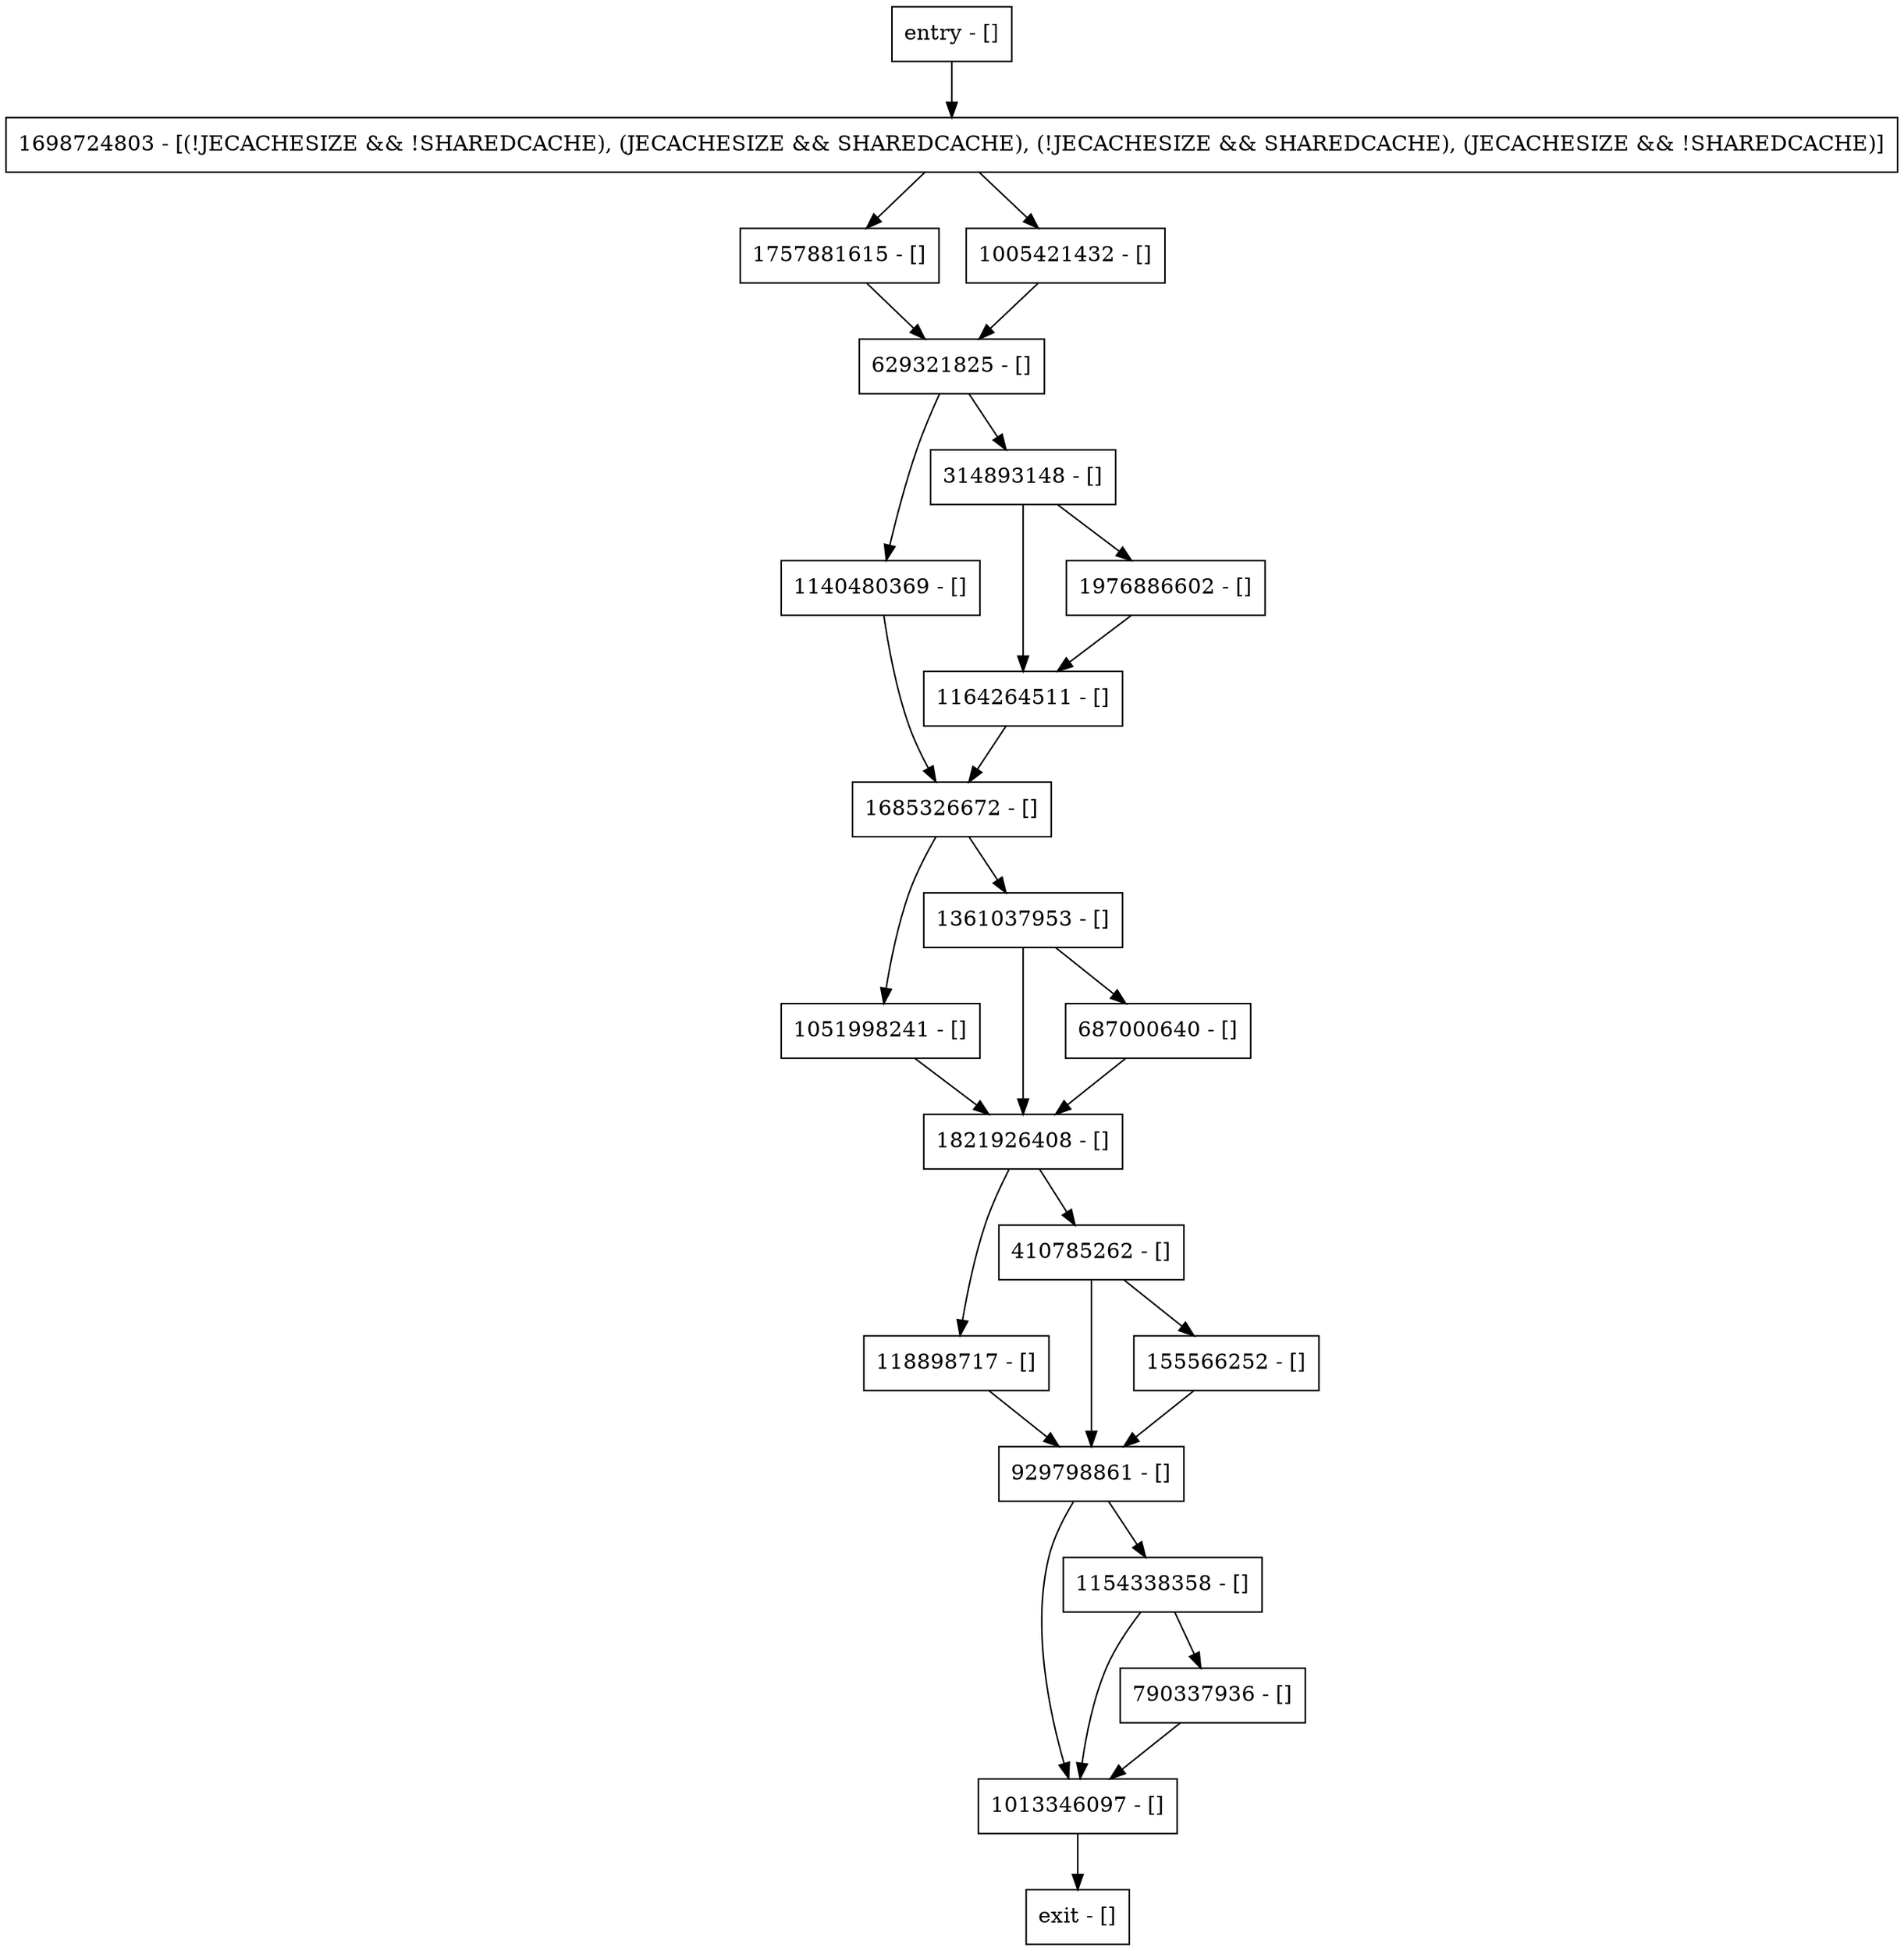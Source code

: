 digraph reset {
node [shape=record];
1757881615 [label="1757881615 - []"];
118898717 [label="118898717 - []"];
1013346097 [label="1013346097 - []"];
790337936 [label="790337936 - []"];
1051998241 [label="1051998241 - []"];
1154338358 [label="1154338358 - []"];
629321825 [label="629321825 - []"];
1164264511 [label="1164264511 - []"];
929798861 [label="929798861 - []"];
155566252 [label="155566252 - []"];
entry [label="entry - []"];
exit [label="exit - []"];
1140480369 [label="1140480369 - []"];
1361037953 [label="1361037953 - []"];
314893148 [label="314893148 - []"];
1976886602 [label="1976886602 - []"];
1821926408 [label="1821926408 - []"];
1698724803 [label="1698724803 - [(!JECACHESIZE && !SHAREDCACHE), (JECACHESIZE && SHAREDCACHE), (!JECACHESIZE && SHAREDCACHE), (JECACHESIZE && !SHAREDCACHE)]"];
1685326672 [label="1685326672 - []"];
687000640 [label="687000640 - []"];
1005421432 [label="1005421432 - []"];
410785262 [label="410785262 - []"];
entry;
exit;
1757881615 -> 629321825;
118898717 -> 929798861;
1013346097 -> exit;
790337936 -> 1013346097;
1051998241 -> 1821926408;
1154338358 -> 1013346097;
1154338358 -> 790337936;
629321825 -> 1140480369;
629321825 -> 314893148;
1164264511 -> 1685326672;
929798861 -> 1013346097;
929798861 -> 1154338358;
155566252 -> 929798861;
entry -> 1698724803;
1140480369 -> 1685326672;
1361037953 -> 1821926408;
1361037953 -> 687000640;
314893148 -> 1976886602;
314893148 -> 1164264511;
1976886602 -> 1164264511;
1821926408 -> 118898717;
1821926408 -> 410785262;
1698724803 -> 1757881615;
1698724803 -> 1005421432;
1685326672 -> 1361037953;
1685326672 -> 1051998241;
687000640 -> 1821926408;
1005421432 -> 629321825;
410785262 -> 155566252;
410785262 -> 929798861;
}
